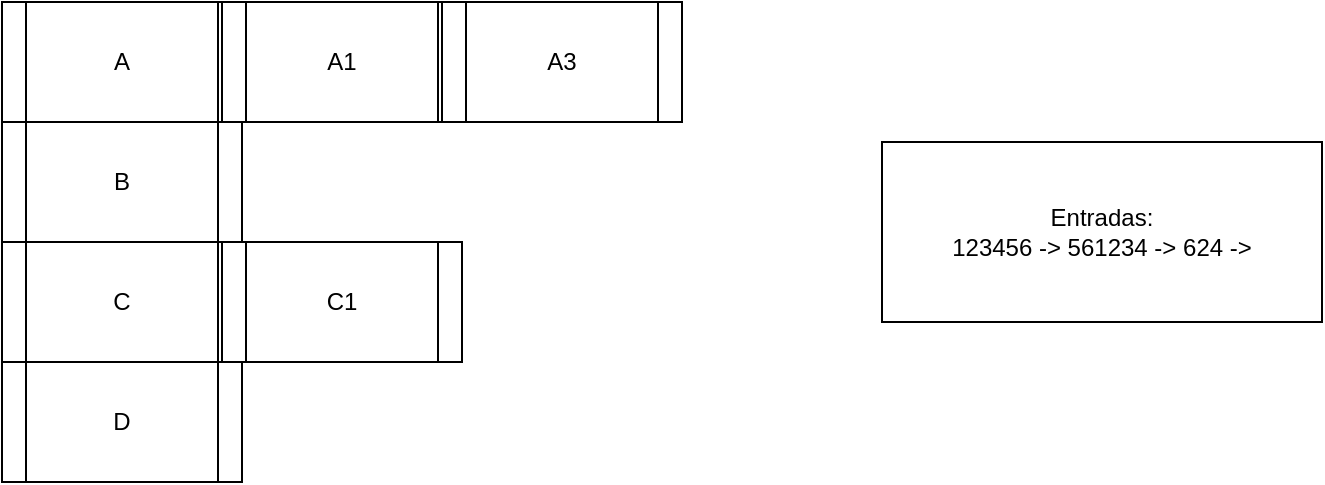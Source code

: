 <mxfile>
    <diagram id="Qi0rILXSNXnFEDGTLZYj" name="Page-1">
        <mxGraphModel dx="1028" dy="294" grid="1" gridSize="10" guides="1" tooltips="1" connect="1" arrows="1" fold="1" page="1" pageScale="1" pageWidth="827" pageHeight="1169" math="0" shadow="0">
            <root>
                <mxCell id="0"/>
                <mxCell id="1" parent="0"/>
                <mxCell id="2" value="A" style="shape=process;whiteSpace=wrap;html=1;backgroundOutline=1;" vertex="1" parent="1">
                    <mxGeometry x="120" y="70" width="120" height="60" as="geometry"/>
                </mxCell>
                <mxCell id="3" value="B" style="shape=process;whiteSpace=wrap;html=1;backgroundOutline=1;" vertex="1" parent="1">
                    <mxGeometry x="120" y="130" width="120" height="60" as="geometry"/>
                </mxCell>
                <mxCell id="4" value="C" style="shape=process;whiteSpace=wrap;html=1;backgroundOutline=1;" vertex="1" parent="1">
                    <mxGeometry x="120" y="190" width="120" height="60" as="geometry"/>
                </mxCell>
                <mxCell id="5" value="A1" style="shape=process;whiteSpace=wrap;html=1;backgroundOutline=1;" vertex="1" parent="1">
                    <mxGeometry x="230" y="70" width="120" height="60" as="geometry"/>
                </mxCell>
                <mxCell id="6" value="A3" style="shape=process;whiteSpace=wrap;html=1;backgroundOutline=1;" vertex="1" parent="1">
                    <mxGeometry x="340" y="70" width="120" height="60" as="geometry"/>
                </mxCell>
                <mxCell id="8" value="D" style="shape=process;whiteSpace=wrap;html=1;backgroundOutline=1;" vertex="1" parent="1">
                    <mxGeometry x="120" y="250" width="120" height="60" as="geometry"/>
                </mxCell>
                <mxCell id="9" value="C1" style="shape=process;whiteSpace=wrap;html=1;backgroundOutline=1;" vertex="1" parent="1">
                    <mxGeometry x="230" y="190" width="120" height="60" as="geometry"/>
                </mxCell>
                <mxCell id="10" value="Entradas:&lt;br&gt;123456 -&amp;gt; 561234 -&amp;gt; 624 -&amp;gt;" style="rounded=0;whiteSpace=wrap;html=1;" vertex="1" parent="1">
                    <mxGeometry x="560" y="140" width="220" height="90" as="geometry"/>
                </mxCell>
            </root>
        </mxGraphModel>
    </diagram>
</mxfile>